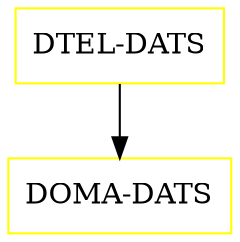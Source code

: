 digraph G {
  "DTEL-DATS" [shape=box,color=yellow];
  "DOMA-DATS" [shape=box,color=yellow,URL="./DOMA_DATS.html"];
  "DTEL-DATS" -> "DOMA-DATS";
}
